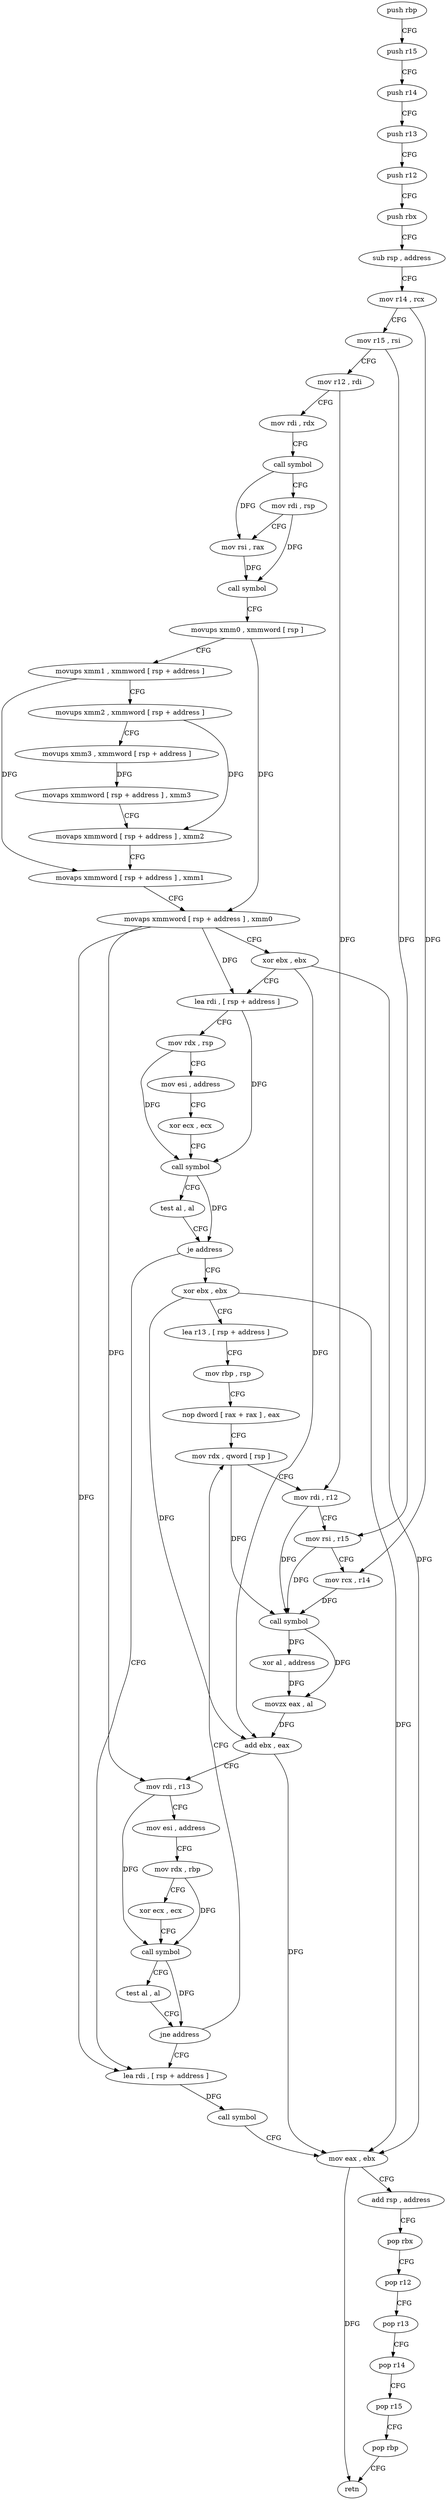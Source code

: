 digraph "func" {
"112336" [label = "push rbp" ]
"112337" [label = "push r15" ]
"112339" [label = "push r14" ]
"112341" [label = "push r13" ]
"112343" [label = "push r12" ]
"112345" [label = "push rbx" ]
"112346" [label = "sub rsp , address" ]
"112353" [label = "mov r14 , rcx" ]
"112356" [label = "mov r15 , rsi" ]
"112359" [label = "mov r12 , rdi" ]
"112362" [label = "mov rdi , rdx" ]
"112365" [label = "call symbol" ]
"112370" [label = "mov rdi , rsp" ]
"112373" [label = "mov rsi , rax" ]
"112376" [label = "call symbol" ]
"112381" [label = "movups xmm0 , xmmword [ rsp ]" ]
"112385" [label = "movups xmm1 , xmmword [ rsp + address ]" ]
"112390" [label = "movups xmm2 , xmmword [ rsp + address ]" ]
"112395" [label = "movups xmm3 , xmmword [ rsp + address ]" ]
"112400" [label = "movaps xmmword [ rsp + address ] , xmm3" ]
"112405" [label = "movaps xmmword [ rsp + address ] , xmm2" ]
"112410" [label = "movaps xmmword [ rsp + address ] , xmm1" ]
"112415" [label = "movaps xmmword [ rsp + address ] , xmm0" ]
"112420" [label = "xor ebx , ebx" ]
"112422" [label = "lea rdi , [ rsp + address ]" ]
"112427" [label = "mov rdx , rsp" ]
"112430" [label = "mov esi , address" ]
"112435" [label = "xor ecx , ecx" ]
"112437" [label = "call symbol" ]
"112442" [label = "test al , al" ]
"112444" [label = "je address" ]
"112511" [label = "lea rdi , [ rsp + address ]" ]
"112446" [label = "xor ebx , ebx" ]
"112516" [label = "call symbol" ]
"112521" [label = "mov eax , ebx" ]
"112523" [label = "add rsp , address" ]
"112530" [label = "pop rbx" ]
"112531" [label = "pop r12" ]
"112533" [label = "pop r13" ]
"112535" [label = "pop r14" ]
"112537" [label = "pop r15" ]
"112539" [label = "pop rbp" ]
"112540" [label = "retn" ]
"112448" [label = "lea r13 , [ rsp + address ]" ]
"112453" [label = "mov rbp , rsp" ]
"112456" [label = "nop dword [ rax + rax ] , eax" ]
"112464" [label = "mov rdx , qword [ rsp ]" ]
"112468" [label = "mov rdi , r12" ]
"112471" [label = "mov rsi , r15" ]
"112474" [label = "mov rcx , r14" ]
"112477" [label = "call symbol" ]
"112482" [label = "xor al , address" ]
"112484" [label = "movzx eax , al" ]
"112487" [label = "add ebx , eax" ]
"112489" [label = "mov rdi , r13" ]
"112492" [label = "mov esi , address" ]
"112497" [label = "mov rdx , rbp" ]
"112500" [label = "xor ecx , ecx" ]
"112502" [label = "call symbol" ]
"112507" [label = "test al , al" ]
"112509" [label = "jne address" ]
"112336" -> "112337" [ label = "CFG" ]
"112337" -> "112339" [ label = "CFG" ]
"112339" -> "112341" [ label = "CFG" ]
"112341" -> "112343" [ label = "CFG" ]
"112343" -> "112345" [ label = "CFG" ]
"112345" -> "112346" [ label = "CFG" ]
"112346" -> "112353" [ label = "CFG" ]
"112353" -> "112356" [ label = "CFG" ]
"112353" -> "112474" [ label = "DFG" ]
"112356" -> "112359" [ label = "CFG" ]
"112356" -> "112471" [ label = "DFG" ]
"112359" -> "112362" [ label = "CFG" ]
"112359" -> "112468" [ label = "DFG" ]
"112362" -> "112365" [ label = "CFG" ]
"112365" -> "112370" [ label = "CFG" ]
"112365" -> "112373" [ label = "DFG" ]
"112370" -> "112373" [ label = "CFG" ]
"112370" -> "112376" [ label = "DFG" ]
"112373" -> "112376" [ label = "DFG" ]
"112376" -> "112381" [ label = "CFG" ]
"112381" -> "112385" [ label = "CFG" ]
"112381" -> "112415" [ label = "DFG" ]
"112385" -> "112390" [ label = "CFG" ]
"112385" -> "112410" [ label = "DFG" ]
"112390" -> "112395" [ label = "CFG" ]
"112390" -> "112405" [ label = "DFG" ]
"112395" -> "112400" [ label = "DFG" ]
"112400" -> "112405" [ label = "CFG" ]
"112405" -> "112410" [ label = "CFG" ]
"112410" -> "112415" [ label = "CFG" ]
"112415" -> "112420" [ label = "CFG" ]
"112415" -> "112422" [ label = "DFG" ]
"112415" -> "112511" [ label = "DFG" ]
"112415" -> "112489" [ label = "DFG" ]
"112420" -> "112422" [ label = "CFG" ]
"112420" -> "112521" [ label = "DFG" ]
"112420" -> "112487" [ label = "DFG" ]
"112422" -> "112427" [ label = "CFG" ]
"112422" -> "112437" [ label = "DFG" ]
"112427" -> "112430" [ label = "CFG" ]
"112427" -> "112437" [ label = "DFG" ]
"112430" -> "112435" [ label = "CFG" ]
"112435" -> "112437" [ label = "CFG" ]
"112437" -> "112442" [ label = "CFG" ]
"112437" -> "112444" [ label = "DFG" ]
"112442" -> "112444" [ label = "CFG" ]
"112444" -> "112511" [ label = "CFG" ]
"112444" -> "112446" [ label = "CFG" ]
"112511" -> "112516" [ label = "DFG" ]
"112446" -> "112448" [ label = "CFG" ]
"112446" -> "112521" [ label = "DFG" ]
"112446" -> "112487" [ label = "DFG" ]
"112516" -> "112521" [ label = "CFG" ]
"112521" -> "112523" [ label = "CFG" ]
"112521" -> "112540" [ label = "DFG" ]
"112523" -> "112530" [ label = "CFG" ]
"112530" -> "112531" [ label = "CFG" ]
"112531" -> "112533" [ label = "CFG" ]
"112533" -> "112535" [ label = "CFG" ]
"112535" -> "112537" [ label = "CFG" ]
"112537" -> "112539" [ label = "CFG" ]
"112539" -> "112540" [ label = "CFG" ]
"112448" -> "112453" [ label = "CFG" ]
"112453" -> "112456" [ label = "CFG" ]
"112456" -> "112464" [ label = "CFG" ]
"112464" -> "112468" [ label = "CFG" ]
"112464" -> "112477" [ label = "DFG" ]
"112468" -> "112471" [ label = "CFG" ]
"112468" -> "112477" [ label = "DFG" ]
"112471" -> "112474" [ label = "CFG" ]
"112471" -> "112477" [ label = "DFG" ]
"112474" -> "112477" [ label = "DFG" ]
"112477" -> "112482" [ label = "DFG" ]
"112477" -> "112484" [ label = "DFG" ]
"112482" -> "112484" [ label = "DFG" ]
"112484" -> "112487" [ label = "DFG" ]
"112487" -> "112489" [ label = "CFG" ]
"112487" -> "112521" [ label = "DFG" ]
"112489" -> "112492" [ label = "CFG" ]
"112489" -> "112502" [ label = "DFG" ]
"112492" -> "112497" [ label = "CFG" ]
"112497" -> "112500" [ label = "CFG" ]
"112497" -> "112502" [ label = "DFG" ]
"112500" -> "112502" [ label = "CFG" ]
"112502" -> "112507" [ label = "CFG" ]
"112502" -> "112509" [ label = "DFG" ]
"112507" -> "112509" [ label = "CFG" ]
"112509" -> "112464" [ label = "CFG" ]
"112509" -> "112511" [ label = "CFG" ]
}

